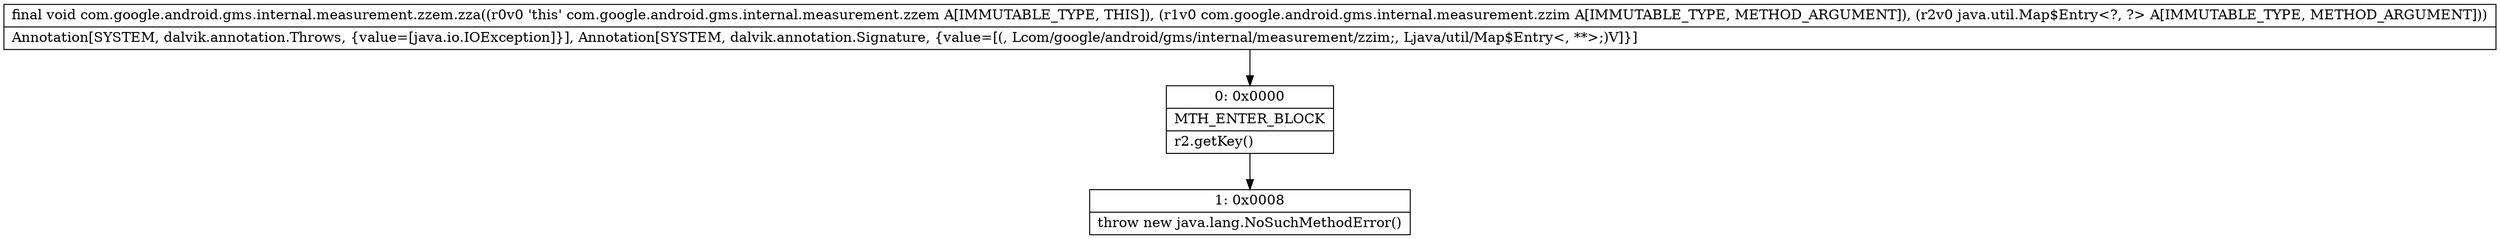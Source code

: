 digraph "CFG forcom.google.android.gms.internal.measurement.zzem.zza(Lcom\/google\/android\/gms\/internal\/measurement\/zzim;Ljava\/util\/Map$Entry;)V" {
Node_0 [shape=record,label="{0\:\ 0x0000|MTH_ENTER_BLOCK\l|r2.getKey()\l}"];
Node_1 [shape=record,label="{1\:\ 0x0008|throw new java.lang.NoSuchMethodError()\l}"];
MethodNode[shape=record,label="{final void com.google.android.gms.internal.measurement.zzem.zza((r0v0 'this' com.google.android.gms.internal.measurement.zzem A[IMMUTABLE_TYPE, THIS]), (r1v0 com.google.android.gms.internal.measurement.zzim A[IMMUTABLE_TYPE, METHOD_ARGUMENT]), (r2v0 java.util.Map$Entry\<?, ?\> A[IMMUTABLE_TYPE, METHOD_ARGUMENT]))  | Annotation[SYSTEM, dalvik.annotation.Throws, \{value=[java.io.IOException]\}], Annotation[SYSTEM, dalvik.annotation.Signature, \{value=[(, Lcom\/google\/android\/gms\/internal\/measurement\/zzim;, Ljava\/util\/Map$Entry\<, **\>;)V]\}]\l}"];
MethodNode -> Node_0;
Node_0 -> Node_1;
}

